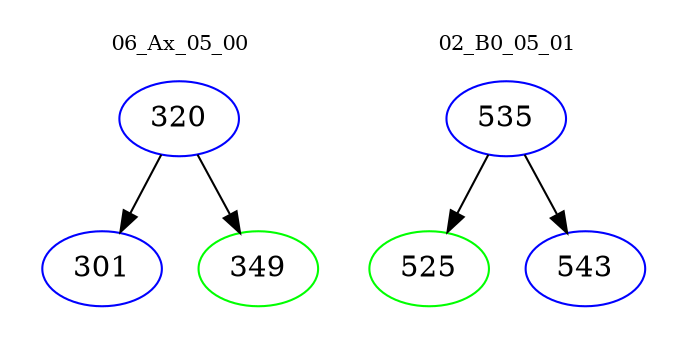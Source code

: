 digraph{
subgraph cluster_0 {
color = white
label = "06_Ax_05_00";
fontsize=10;
T0_320 [label="320", color="blue"]
T0_320 -> T0_301 [color="black"]
T0_301 [label="301", color="blue"]
T0_320 -> T0_349 [color="black"]
T0_349 [label="349", color="green"]
}
subgraph cluster_1 {
color = white
label = "02_B0_05_01";
fontsize=10;
T1_535 [label="535", color="blue"]
T1_535 -> T1_525 [color="black"]
T1_525 [label="525", color="green"]
T1_535 -> T1_543 [color="black"]
T1_543 [label="543", color="blue"]
}
}
